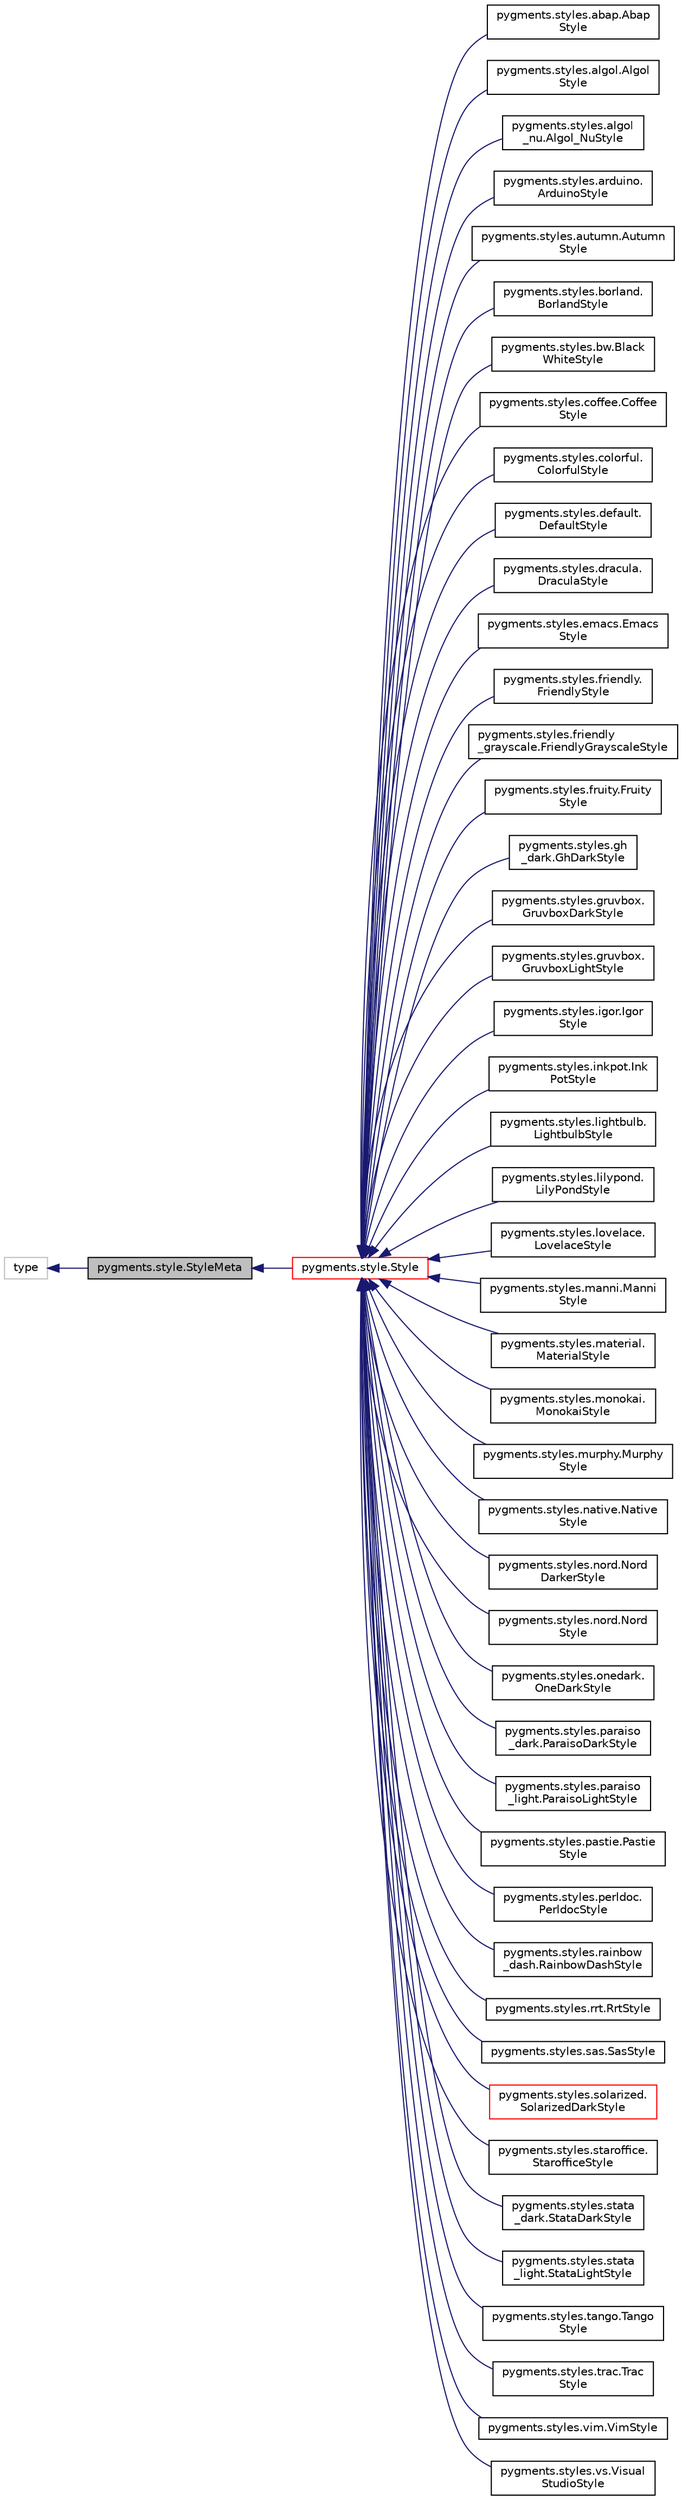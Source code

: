 digraph "pygments.style.StyleMeta"
{
 // LATEX_PDF_SIZE
  edge [fontname="Helvetica",fontsize="10",labelfontname="Helvetica",labelfontsize="10"];
  node [fontname="Helvetica",fontsize="10",shape=record];
  rankdir="LR";
  Node1 [label="pygments.style.StyleMeta",height=0.2,width=0.4,color="black", fillcolor="grey75", style="filled", fontcolor="black",tooltip=" "];
  Node2 -> Node1 [dir="back",color="midnightblue",fontsize="10",style="solid"];
  Node2 [label="type",height=0.2,width=0.4,color="grey75", fillcolor="white", style="filled",tooltip=" "];
  Node1 -> Node3 [dir="back",color="midnightblue",fontsize="10",style="solid"];
  Node3 [label="pygments.style.Style",height=0.2,width=0.4,color="red", fillcolor="white", style="filled",URL="$classpygments_1_1style_1_1Style.html",tooltip=" "];
  Node3 -> Node4 [dir="back",color="midnightblue",fontsize="10",style="solid"];
  Node4 [label="pygments.styles.abap.Abap\lStyle",height=0.2,width=0.4,color="black", fillcolor="white", style="filled",URL="$classpygments_1_1styles_1_1abap_1_1AbapStyle.html",tooltip=" "];
  Node3 -> Node5 [dir="back",color="midnightblue",fontsize="10",style="solid"];
  Node5 [label="pygments.styles.algol.Algol\lStyle",height=0.2,width=0.4,color="black", fillcolor="white", style="filled",URL="$classpygments_1_1styles_1_1algol_1_1AlgolStyle.html",tooltip=" "];
  Node3 -> Node6 [dir="back",color="midnightblue",fontsize="10",style="solid"];
  Node6 [label="pygments.styles.algol\l_nu.Algol_NuStyle",height=0.2,width=0.4,color="black", fillcolor="white", style="filled",URL="$classpygments_1_1styles_1_1algol__nu_1_1Algol__NuStyle.html",tooltip=" "];
  Node3 -> Node7 [dir="back",color="midnightblue",fontsize="10",style="solid"];
  Node7 [label="pygments.styles.arduino.\lArduinoStyle",height=0.2,width=0.4,color="black", fillcolor="white", style="filled",URL="$classpygments_1_1styles_1_1arduino_1_1ArduinoStyle.html",tooltip=" "];
  Node3 -> Node8 [dir="back",color="midnightblue",fontsize="10",style="solid"];
  Node8 [label="pygments.styles.autumn.Autumn\lStyle",height=0.2,width=0.4,color="black", fillcolor="white", style="filled",URL="$classpygments_1_1styles_1_1autumn_1_1AutumnStyle.html",tooltip=" "];
  Node3 -> Node9 [dir="back",color="midnightblue",fontsize="10",style="solid"];
  Node9 [label="pygments.styles.borland.\lBorlandStyle",height=0.2,width=0.4,color="black", fillcolor="white", style="filled",URL="$classpygments_1_1styles_1_1borland_1_1BorlandStyle.html",tooltip=" "];
  Node3 -> Node10 [dir="back",color="midnightblue",fontsize="10",style="solid"];
  Node10 [label="pygments.styles.bw.Black\lWhiteStyle",height=0.2,width=0.4,color="black", fillcolor="white", style="filled",URL="$classpygments_1_1styles_1_1bw_1_1BlackWhiteStyle.html",tooltip=" "];
  Node3 -> Node11 [dir="back",color="midnightblue",fontsize="10",style="solid"];
  Node11 [label="pygments.styles.coffee.Coffee\lStyle",height=0.2,width=0.4,color="black", fillcolor="white", style="filled",URL="$classpygments_1_1styles_1_1coffee_1_1CoffeeStyle.html",tooltip=" "];
  Node3 -> Node12 [dir="back",color="midnightblue",fontsize="10",style="solid"];
  Node12 [label="pygments.styles.colorful.\lColorfulStyle",height=0.2,width=0.4,color="black", fillcolor="white", style="filled",URL="$classpygments_1_1styles_1_1colorful_1_1ColorfulStyle.html",tooltip=" "];
  Node3 -> Node13 [dir="back",color="midnightblue",fontsize="10",style="solid"];
  Node13 [label="pygments.styles.default.\lDefaultStyle",height=0.2,width=0.4,color="black", fillcolor="white", style="filled",URL="$classpygments_1_1styles_1_1default_1_1DefaultStyle.html",tooltip=" "];
  Node3 -> Node14 [dir="back",color="midnightblue",fontsize="10",style="solid"];
  Node14 [label="pygments.styles.dracula.\lDraculaStyle",height=0.2,width=0.4,color="black", fillcolor="white", style="filled",URL="$classpygments_1_1styles_1_1dracula_1_1DraculaStyle.html",tooltip=" "];
  Node3 -> Node15 [dir="back",color="midnightblue",fontsize="10",style="solid"];
  Node15 [label="pygments.styles.emacs.Emacs\lStyle",height=0.2,width=0.4,color="black", fillcolor="white", style="filled",URL="$classpygments_1_1styles_1_1emacs_1_1EmacsStyle.html",tooltip=" "];
  Node3 -> Node16 [dir="back",color="midnightblue",fontsize="10",style="solid"];
  Node16 [label="pygments.styles.friendly.\lFriendlyStyle",height=0.2,width=0.4,color="black", fillcolor="white", style="filled",URL="$classpygments_1_1styles_1_1friendly_1_1FriendlyStyle.html",tooltip=" "];
  Node3 -> Node17 [dir="back",color="midnightblue",fontsize="10",style="solid"];
  Node17 [label="pygments.styles.friendly\l_grayscale.FriendlyGrayscaleStyle",height=0.2,width=0.4,color="black", fillcolor="white", style="filled",URL="$classpygments_1_1styles_1_1friendly__grayscale_1_1FriendlyGrayscaleStyle.html",tooltip=" "];
  Node3 -> Node18 [dir="back",color="midnightblue",fontsize="10",style="solid"];
  Node18 [label="pygments.styles.fruity.Fruity\lStyle",height=0.2,width=0.4,color="black", fillcolor="white", style="filled",URL="$classpygments_1_1styles_1_1fruity_1_1FruityStyle.html",tooltip=" "];
  Node3 -> Node19 [dir="back",color="midnightblue",fontsize="10",style="solid"];
  Node19 [label="pygments.styles.gh\l_dark.GhDarkStyle",height=0.2,width=0.4,color="black", fillcolor="white", style="filled",URL="$classpygments_1_1styles_1_1gh__dark_1_1GhDarkStyle.html",tooltip=" "];
  Node3 -> Node20 [dir="back",color="midnightblue",fontsize="10",style="solid"];
  Node20 [label="pygments.styles.gruvbox.\lGruvboxDarkStyle",height=0.2,width=0.4,color="black", fillcolor="white", style="filled",URL="$classpygments_1_1styles_1_1gruvbox_1_1GruvboxDarkStyle.html",tooltip=" "];
  Node3 -> Node21 [dir="back",color="midnightblue",fontsize="10",style="solid"];
  Node21 [label="pygments.styles.gruvbox.\lGruvboxLightStyle",height=0.2,width=0.4,color="black", fillcolor="white", style="filled",URL="$classpygments_1_1styles_1_1gruvbox_1_1GruvboxLightStyle.html",tooltip=" "];
  Node3 -> Node22 [dir="back",color="midnightblue",fontsize="10",style="solid"];
  Node22 [label="pygments.styles.igor.Igor\lStyle",height=0.2,width=0.4,color="black", fillcolor="white", style="filled",URL="$classpygments_1_1styles_1_1igor_1_1IgorStyle.html",tooltip=" "];
  Node3 -> Node23 [dir="back",color="midnightblue",fontsize="10",style="solid"];
  Node23 [label="pygments.styles.inkpot.Ink\lPotStyle",height=0.2,width=0.4,color="black", fillcolor="white", style="filled",URL="$classpygments_1_1styles_1_1inkpot_1_1InkPotStyle.html",tooltip=" "];
  Node3 -> Node24 [dir="back",color="midnightblue",fontsize="10",style="solid"];
  Node24 [label="pygments.styles.lightbulb.\lLightbulbStyle",height=0.2,width=0.4,color="black", fillcolor="white", style="filled",URL="$classpygments_1_1styles_1_1lightbulb_1_1LightbulbStyle.html",tooltip=" "];
  Node3 -> Node25 [dir="back",color="midnightblue",fontsize="10",style="solid"];
  Node25 [label="pygments.styles.lilypond.\lLilyPondStyle",height=0.2,width=0.4,color="black", fillcolor="white", style="filled",URL="$classpygments_1_1styles_1_1lilypond_1_1LilyPondStyle.html",tooltip=" "];
  Node3 -> Node26 [dir="back",color="midnightblue",fontsize="10",style="solid"];
  Node26 [label="pygments.styles.lovelace.\lLovelaceStyle",height=0.2,width=0.4,color="black", fillcolor="white", style="filled",URL="$classpygments_1_1styles_1_1lovelace_1_1LovelaceStyle.html",tooltip=" "];
  Node3 -> Node27 [dir="back",color="midnightblue",fontsize="10",style="solid"];
  Node27 [label="pygments.styles.manni.Manni\lStyle",height=0.2,width=0.4,color="black", fillcolor="white", style="filled",URL="$classpygments_1_1styles_1_1manni_1_1ManniStyle.html",tooltip=" "];
  Node3 -> Node28 [dir="back",color="midnightblue",fontsize="10",style="solid"];
  Node28 [label="pygments.styles.material.\lMaterialStyle",height=0.2,width=0.4,color="black", fillcolor="white", style="filled",URL="$classpygments_1_1styles_1_1material_1_1MaterialStyle.html",tooltip=" "];
  Node3 -> Node29 [dir="back",color="midnightblue",fontsize="10",style="solid"];
  Node29 [label="pygments.styles.monokai.\lMonokaiStyle",height=0.2,width=0.4,color="black", fillcolor="white", style="filled",URL="$classpygments_1_1styles_1_1monokai_1_1MonokaiStyle.html",tooltip=" "];
  Node3 -> Node30 [dir="back",color="midnightblue",fontsize="10",style="solid"];
  Node30 [label="pygments.styles.murphy.Murphy\lStyle",height=0.2,width=0.4,color="black", fillcolor="white", style="filled",URL="$classpygments_1_1styles_1_1murphy_1_1MurphyStyle.html",tooltip=" "];
  Node3 -> Node31 [dir="back",color="midnightblue",fontsize="10",style="solid"];
  Node31 [label="pygments.styles.native.Native\lStyle",height=0.2,width=0.4,color="black", fillcolor="white", style="filled",URL="$classpygments_1_1styles_1_1native_1_1NativeStyle.html",tooltip=" "];
  Node3 -> Node32 [dir="back",color="midnightblue",fontsize="10",style="solid"];
  Node32 [label="pygments.styles.nord.Nord\lDarkerStyle",height=0.2,width=0.4,color="black", fillcolor="white", style="filled",URL="$classpygments_1_1styles_1_1nord_1_1NordDarkerStyle.html",tooltip=" "];
  Node3 -> Node33 [dir="back",color="midnightblue",fontsize="10",style="solid"];
  Node33 [label="pygments.styles.nord.Nord\lStyle",height=0.2,width=0.4,color="black", fillcolor="white", style="filled",URL="$classpygments_1_1styles_1_1nord_1_1NordStyle.html",tooltip=" "];
  Node3 -> Node34 [dir="back",color="midnightblue",fontsize="10",style="solid"];
  Node34 [label="pygments.styles.onedark.\lOneDarkStyle",height=0.2,width=0.4,color="black", fillcolor="white", style="filled",URL="$classpygments_1_1styles_1_1onedark_1_1OneDarkStyle.html",tooltip=" "];
  Node3 -> Node35 [dir="back",color="midnightblue",fontsize="10",style="solid"];
  Node35 [label="pygments.styles.paraiso\l_dark.ParaisoDarkStyle",height=0.2,width=0.4,color="black", fillcolor="white", style="filled",URL="$classpygments_1_1styles_1_1paraiso__dark_1_1ParaisoDarkStyle.html",tooltip=" "];
  Node3 -> Node36 [dir="back",color="midnightblue",fontsize="10",style="solid"];
  Node36 [label="pygments.styles.paraiso\l_light.ParaisoLightStyle",height=0.2,width=0.4,color="black", fillcolor="white", style="filled",URL="$classpygments_1_1styles_1_1paraiso__light_1_1ParaisoLightStyle.html",tooltip=" "];
  Node3 -> Node37 [dir="back",color="midnightblue",fontsize="10",style="solid"];
  Node37 [label="pygments.styles.pastie.Pastie\lStyle",height=0.2,width=0.4,color="black", fillcolor="white", style="filled",URL="$classpygments_1_1styles_1_1pastie_1_1PastieStyle.html",tooltip=" "];
  Node3 -> Node38 [dir="back",color="midnightblue",fontsize="10",style="solid"];
  Node38 [label="pygments.styles.perldoc.\lPerldocStyle",height=0.2,width=0.4,color="black", fillcolor="white", style="filled",URL="$classpygments_1_1styles_1_1perldoc_1_1PerldocStyle.html",tooltip=" "];
  Node3 -> Node39 [dir="back",color="midnightblue",fontsize="10",style="solid"];
  Node39 [label="pygments.styles.rainbow\l_dash.RainbowDashStyle",height=0.2,width=0.4,color="black", fillcolor="white", style="filled",URL="$classpygments_1_1styles_1_1rainbow__dash_1_1RainbowDashStyle.html",tooltip=" "];
  Node3 -> Node40 [dir="back",color="midnightblue",fontsize="10",style="solid"];
  Node40 [label="pygments.styles.rrt.RrtStyle",height=0.2,width=0.4,color="black", fillcolor="white", style="filled",URL="$classpygments_1_1styles_1_1rrt_1_1RrtStyle.html",tooltip=" "];
  Node3 -> Node41 [dir="back",color="midnightblue",fontsize="10",style="solid"];
  Node41 [label="pygments.styles.sas.SasStyle",height=0.2,width=0.4,color="black", fillcolor="white", style="filled",URL="$classpygments_1_1styles_1_1sas_1_1SasStyle.html",tooltip=" "];
  Node3 -> Node42 [dir="back",color="midnightblue",fontsize="10",style="solid"];
  Node42 [label="pygments.styles.solarized.\lSolarizedDarkStyle",height=0.2,width=0.4,color="red", fillcolor="white", style="filled",URL="$classpygments_1_1styles_1_1solarized_1_1SolarizedDarkStyle.html",tooltip=" "];
  Node3 -> Node44 [dir="back",color="midnightblue",fontsize="10",style="solid"];
  Node44 [label="pygments.styles.staroffice.\lStarofficeStyle",height=0.2,width=0.4,color="black", fillcolor="white", style="filled",URL="$classpygments_1_1styles_1_1staroffice_1_1StarofficeStyle.html",tooltip=" "];
  Node3 -> Node45 [dir="back",color="midnightblue",fontsize="10",style="solid"];
  Node45 [label="pygments.styles.stata\l_dark.StataDarkStyle",height=0.2,width=0.4,color="black", fillcolor="white", style="filled",URL="$classpygments_1_1styles_1_1stata__dark_1_1StataDarkStyle.html",tooltip=" "];
  Node3 -> Node46 [dir="back",color="midnightblue",fontsize="10",style="solid"];
  Node46 [label="pygments.styles.stata\l_light.StataLightStyle",height=0.2,width=0.4,color="black", fillcolor="white", style="filled",URL="$classpygments_1_1styles_1_1stata__light_1_1StataLightStyle.html",tooltip=" "];
  Node3 -> Node47 [dir="back",color="midnightblue",fontsize="10",style="solid"];
  Node47 [label="pygments.styles.tango.Tango\lStyle",height=0.2,width=0.4,color="black", fillcolor="white", style="filled",URL="$classpygments_1_1styles_1_1tango_1_1TangoStyle.html",tooltip=" "];
  Node3 -> Node48 [dir="back",color="midnightblue",fontsize="10",style="solid"];
  Node48 [label="pygments.styles.trac.Trac\lStyle",height=0.2,width=0.4,color="black", fillcolor="white", style="filled",URL="$classpygments_1_1styles_1_1trac_1_1TracStyle.html",tooltip=" "];
  Node3 -> Node49 [dir="back",color="midnightblue",fontsize="10",style="solid"];
  Node49 [label="pygments.styles.vim.VimStyle",height=0.2,width=0.4,color="black", fillcolor="white", style="filled",URL="$classpygments_1_1styles_1_1vim_1_1VimStyle.html",tooltip=" "];
  Node3 -> Node50 [dir="back",color="midnightblue",fontsize="10",style="solid"];
  Node50 [label="pygments.styles.vs.Visual\lStudioStyle",height=0.2,width=0.4,color="black", fillcolor="white", style="filled",URL="$classpygments_1_1styles_1_1vs_1_1VisualStudioStyle.html",tooltip=" "];
}

